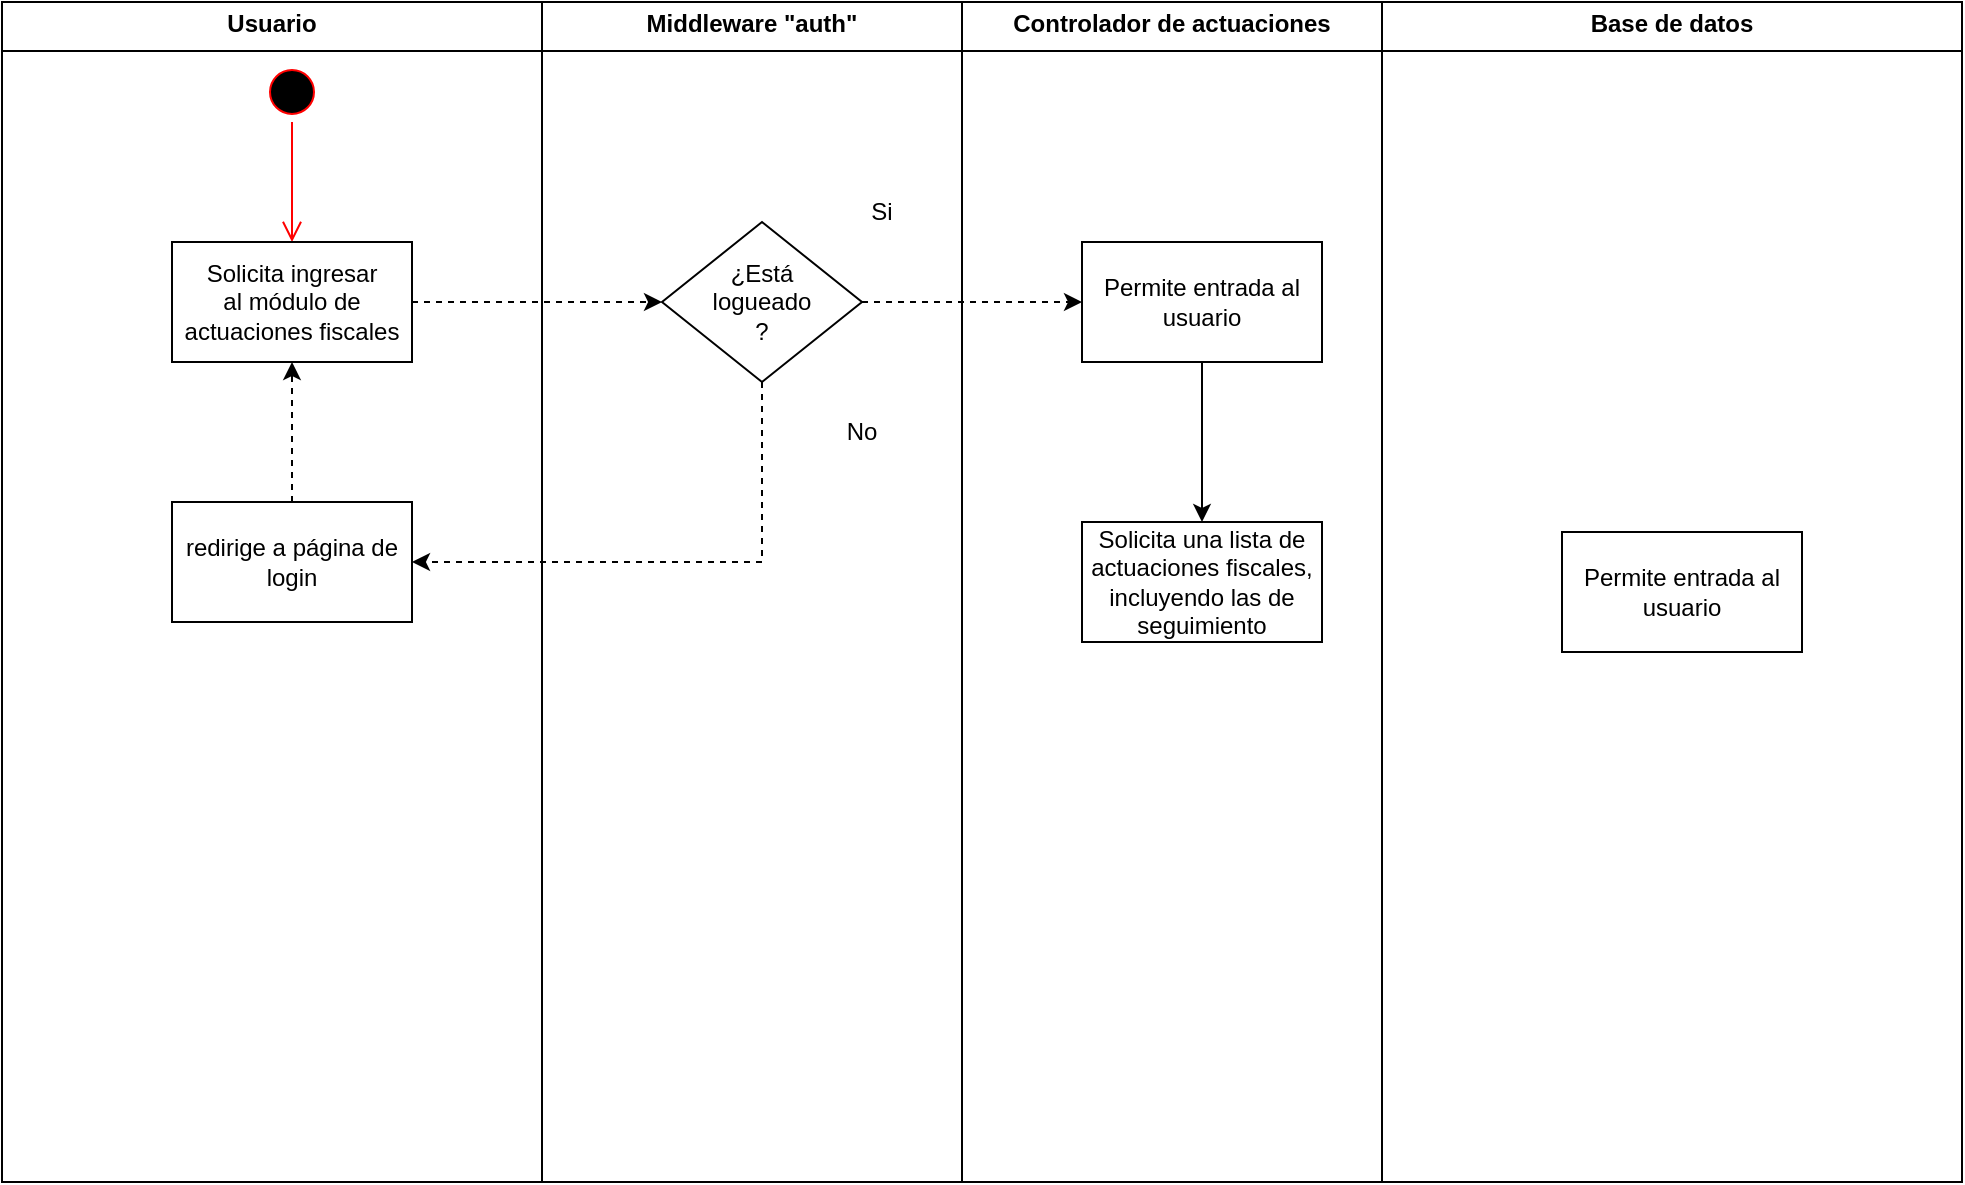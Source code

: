 <mxfile version="24.8.3">
  <diagram name="Página-1" id="PmTMdDogYiE_GryV8TE5">
    <mxGraphModel dx="1707" dy="470" grid="1" gridSize="10" guides="1" tooltips="1" connect="1" arrows="1" fold="1" page="1" pageScale="1" pageWidth="827" pageHeight="1169" math="0" shadow="0">
      <root>
        <mxCell id="0" />
        <mxCell id="1" parent="0" />
        <mxCell id="RCsLCrxrtAQbf0ue_hu6-2" value="&lt;p style=&quot;margin:0px;margin-top:4px;text-align:center;&quot;&gt;&lt;b&gt;Middleware &quot;auth&quot;&lt;/b&gt;&lt;/p&gt;&lt;hr size=&quot;1&quot; style=&quot;border-style:solid;&quot;&gt;&lt;div style=&quot;height:2px;&quot;&gt;&lt;/div&gt;" style="verticalAlign=top;align=left;overflow=fill;html=1;whiteSpace=wrap;" parent="1" vertex="1">
          <mxGeometry x="240" y="20" width="210" height="590" as="geometry" />
        </mxCell>
        <mxCell id="RCsLCrxrtAQbf0ue_hu6-3" value="&lt;p style=&quot;margin:0px;margin-top:4px;text-align:center;&quot;&gt;&lt;b&gt;Controlador de actuaciones&lt;/b&gt;&lt;/p&gt;&lt;hr size=&quot;1&quot; style=&quot;border-style:solid;&quot;&gt;&lt;div style=&quot;height:2px;&quot;&gt;&lt;/div&gt;" style="verticalAlign=top;align=left;overflow=fill;html=1;whiteSpace=wrap;" parent="1" vertex="1">
          <mxGeometry x="450" y="20" width="210" height="590" as="geometry" />
        </mxCell>
        <mxCell id="RCsLCrxrtAQbf0ue_hu6-4" value="&lt;p style=&quot;margin:0px;margin-top:4px;text-align:center;&quot;&gt;&lt;b&gt;Usuario&lt;/b&gt;&lt;/p&gt;&lt;hr size=&quot;1&quot; style=&quot;border-style:solid;&quot;&gt;&lt;div style=&quot;height:2px;&quot;&gt;&lt;/div&gt;" style="verticalAlign=top;align=left;overflow=fill;html=1;whiteSpace=wrap;" parent="1" vertex="1">
          <mxGeometry x="-30" y="20" width="270" height="590" as="geometry" />
        </mxCell>
        <mxCell id="RCsLCrxrtAQbf0ue_hu6-5" value="" style="ellipse;html=1;shape=startState;fillColor=#000000;strokeColor=#ff0000;" parent="1" vertex="1">
          <mxGeometry x="100" y="50" width="30" height="30" as="geometry" />
        </mxCell>
        <mxCell id="RCsLCrxrtAQbf0ue_hu6-6" value="" style="edgeStyle=orthogonalEdgeStyle;html=1;verticalAlign=bottom;endArrow=open;endSize=8;strokeColor=#ff0000;rounded=0;" parent="1" source="RCsLCrxrtAQbf0ue_hu6-5" edge="1">
          <mxGeometry relative="1" as="geometry">
            <mxPoint x="115" y="140" as="targetPoint" />
          </mxGeometry>
        </mxCell>
        <mxCell id="RCsLCrxrtAQbf0ue_hu6-7" value="&lt;p style=&quot;margin:0px;margin-top:4px;text-align:center;&quot;&gt;&lt;b&gt;Base de datos&lt;/b&gt;&lt;/p&gt;&lt;hr size=&quot;1&quot; style=&quot;border-style:solid;&quot;&gt;&lt;div style=&quot;height:2px;&quot;&gt;&lt;/div&gt;" style="verticalAlign=top;align=left;overflow=fill;html=1;whiteSpace=wrap;" parent="1" vertex="1">
          <mxGeometry x="660" y="20" width="290" height="590" as="geometry" />
        </mxCell>
        <mxCell id="4g4JWatYuKSwYdzZKxXa-6" style="edgeStyle=orthogonalEdgeStyle;rounded=0;orthogonalLoop=1;jettySize=auto;html=1;dashed=1;" edge="1" parent="1" source="RCsLCrxrtAQbf0ue_hu6-29" target="4g4JWatYuKSwYdzZKxXa-4">
          <mxGeometry relative="1" as="geometry" />
        </mxCell>
        <mxCell id="RCsLCrxrtAQbf0ue_hu6-29" value="Solicita ingresar&lt;div&gt;al módulo de actuaciones fiscales&lt;/div&gt;" style="rounded=0;whiteSpace=wrap;html=1;" parent="1" vertex="1">
          <mxGeometry x="55" y="140" width="120" height="60" as="geometry" />
        </mxCell>
        <mxCell id="4g4JWatYuKSwYdzZKxXa-10" style="edgeStyle=orthogonalEdgeStyle;rounded=0;orthogonalLoop=1;jettySize=auto;html=1;entryX=1;entryY=0.5;entryDx=0;entryDy=0;dashed=1;" edge="1" parent="1" source="4g4JWatYuKSwYdzZKxXa-4" target="4g4JWatYuKSwYdzZKxXa-9">
          <mxGeometry relative="1" as="geometry">
            <Array as="points">
              <mxPoint x="350" y="300" />
            </Array>
          </mxGeometry>
        </mxCell>
        <mxCell id="4g4JWatYuKSwYdzZKxXa-15" style="edgeStyle=orthogonalEdgeStyle;rounded=0;orthogonalLoop=1;jettySize=auto;html=1;dashed=1;" edge="1" parent="1" source="4g4JWatYuKSwYdzZKxXa-4" target="4g4JWatYuKSwYdzZKxXa-14">
          <mxGeometry relative="1" as="geometry" />
        </mxCell>
        <mxCell id="4g4JWatYuKSwYdzZKxXa-4" value="&lt;div&gt;¿Está&lt;/div&gt;&lt;div&gt;logueado&lt;br&gt;&lt;/div&gt;?" style="rhombus;whiteSpace=wrap;html=1;rounded=0;" vertex="1" parent="1">
          <mxGeometry x="300" y="130" width="100" height="80" as="geometry" />
        </mxCell>
        <mxCell id="4g4JWatYuKSwYdzZKxXa-13" style="edgeStyle=orthogonalEdgeStyle;rounded=0;orthogonalLoop=1;jettySize=auto;html=1;dashed=1;" edge="1" parent="1" source="4g4JWatYuKSwYdzZKxXa-9" target="RCsLCrxrtAQbf0ue_hu6-29">
          <mxGeometry relative="1" as="geometry" />
        </mxCell>
        <mxCell id="4g4JWatYuKSwYdzZKxXa-9" value="redirige a página de login" style="rounded=0;whiteSpace=wrap;html=1;" vertex="1" parent="1">
          <mxGeometry x="55" y="270" width="120" height="60" as="geometry" />
        </mxCell>
        <mxCell id="4g4JWatYuKSwYdzZKxXa-11" value="No" style="text;html=1;align=center;verticalAlign=middle;whiteSpace=wrap;rounded=0;" vertex="1" parent="1">
          <mxGeometry x="370" y="220" width="60" height="30" as="geometry" />
        </mxCell>
        <mxCell id="4g4JWatYuKSwYdzZKxXa-12" value="Si" style="text;html=1;align=center;verticalAlign=middle;whiteSpace=wrap;rounded=0;" vertex="1" parent="1">
          <mxGeometry x="380" y="110" width="60" height="30" as="geometry" />
        </mxCell>
        <mxCell id="4g4JWatYuKSwYdzZKxXa-22" value="" style="edgeStyle=orthogonalEdgeStyle;rounded=0;orthogonalLoop=1;jettySize=auto;html=1;" edge="1" parent="1" source="4g4JWatYuKSwYdzZKxXa-14" target="4g4JWatYuKSwYdzZKxXa-21">
          <mxGeometry relative="1" as="geometry" />
        </mxCell>
        <mxCell id="4g4JWatYuKSwYdzZKxXa-14" value="Permite entrada al usuario" style="rounded=0;whiteSpace=wrap;html=1;" vertex="1" parent="1">
          <mxGeometry x="510" y="140" width="120" height="60" as="geometry" />
        </mxCell>
        <mxCell id="4g4JWatYuKSwYdzZKxXa-21" value="&lt;div&gt;Solicita una lista de&lt;/div&gt;&lt;div&gt;actuaciones fiscales, incluyendo las de seguimiento&lt;br&gt;&lt;/div&gt;" style="whiteSpace=wrap;html=1;rounded=0;" vertex="1" parent="1">
          <mxGeometry x="510" y="280" width="120" height="60" as="geometry" />
        </mxCell>
        <mxCell id="4g4JWatYuKSwYdzZKxXa-23" value="Permite entrada al usuario" style="rounded=0;whiteSpace=wrap;html=1;" vertex="1" parent="1">
          <mxGeometry x="750" y="285" width="120" height="60" as="geometry" />
        </mxCell>
      </root>
    </mxGraphModel>
  </diagram>
</mxfile>
